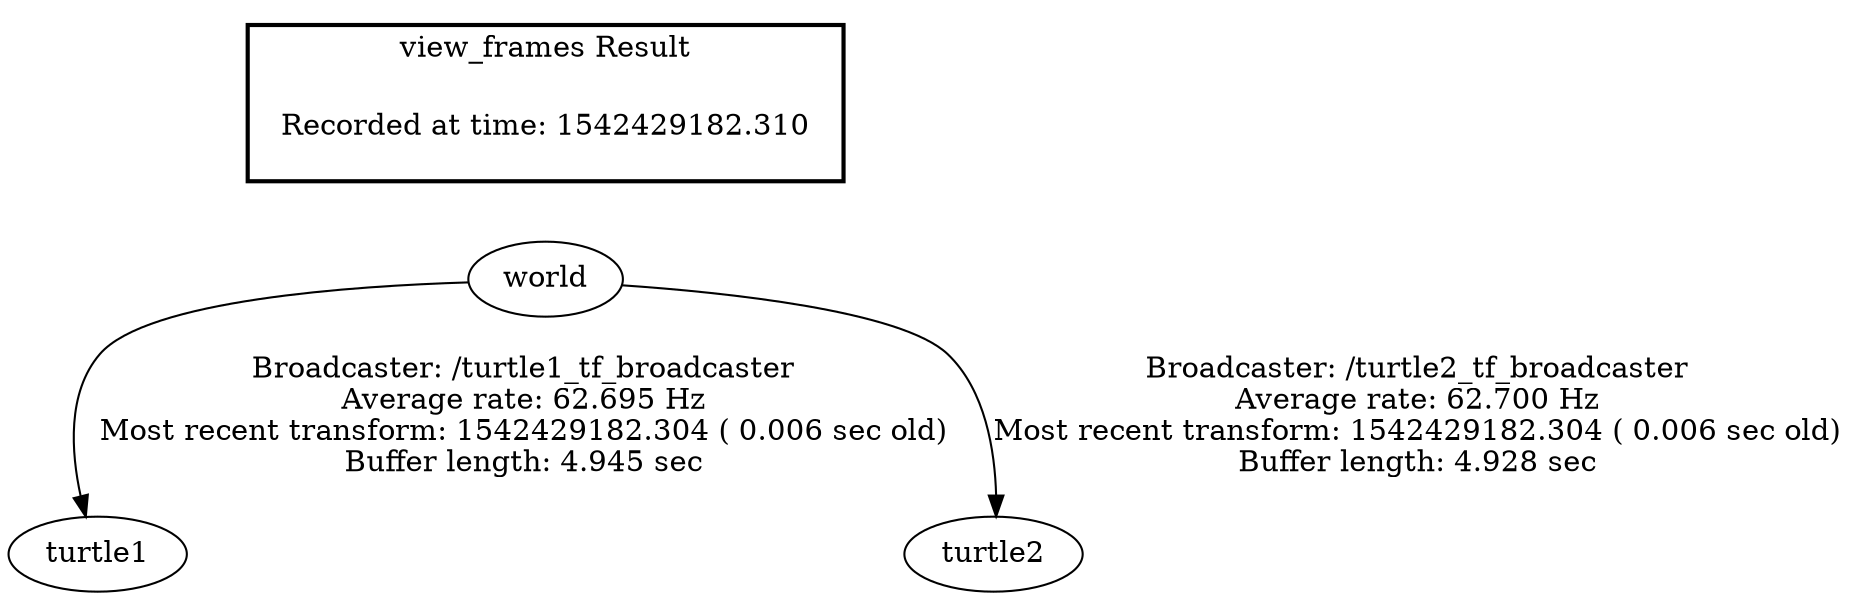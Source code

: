 digraph G {
"world" -> "turtle1"[label="Broadcaster: /turtle1_tf_broadcaster\nAverage rate: 62.695 Hz\nMost recent transform: 1542429182.304 ( 0.006 sec old)\nBuffer length: 4.945 sec\n"];
"world" -> "turtle2"[label="Broadcaster: /turtle2_tf_broadcaster\nAverage rate: 62.700 Hz\nMost recent transform: 1542429182.304 ( 0.006 sec old)\nBuffer length: 4.928 sec\n"];
edge [style=invis];
 subgraph cluster_legend { style=bold; color=black; label ="view_frames Result";
"Recorded at time: 1542429182.310"[ shape=plaintext ] ;
 }->"world";
}